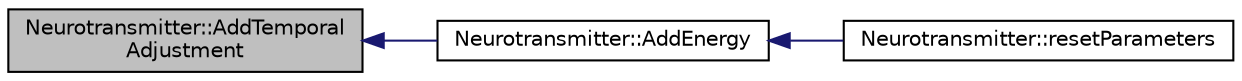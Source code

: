 digraph "Neurotransmitter::AddTemporalAdjustment"
{
  edge [fontname="Helvetica",fontsize="10",labelfontname="Helvetica",labelfontsize="10"];
  node [fontname="Helvetica",fontsize="10",shape=record];
  rankdir="LR";
  Node1 [label="Neurotransmitter::AddTemporal\lAdjustment",height=0.2,width=0.4,color="black", fillcolor="grey75", style="filled", fontcolor="black"];
  Node1 -> Node2 [dir="back",color="midnightblue",fontsize="10",style="solid",fontname="Helvetica"];
  Node2 [label="Neurotransmitter::AddEnergy",height=0.2,width=0.4,color="black", fillcolor="white", style="filled",URL="$class_neurotransmitter.html#ab02b7151fc179db4ae26dfed553ed35e"];
  Node2 -> Node3 [dir="back",color="midnightblue",fontsize="10",style="solid",fontname="Helvetica"];
  Node3 [label="Neurotransmitter::resetParameters",height=0.2,width=0.4,color="black", fillcolor="white", style="filled",URL="$class_neurotransmitter.html#a4370465ee8d55f37e21adf60fb1b8971"];
}
